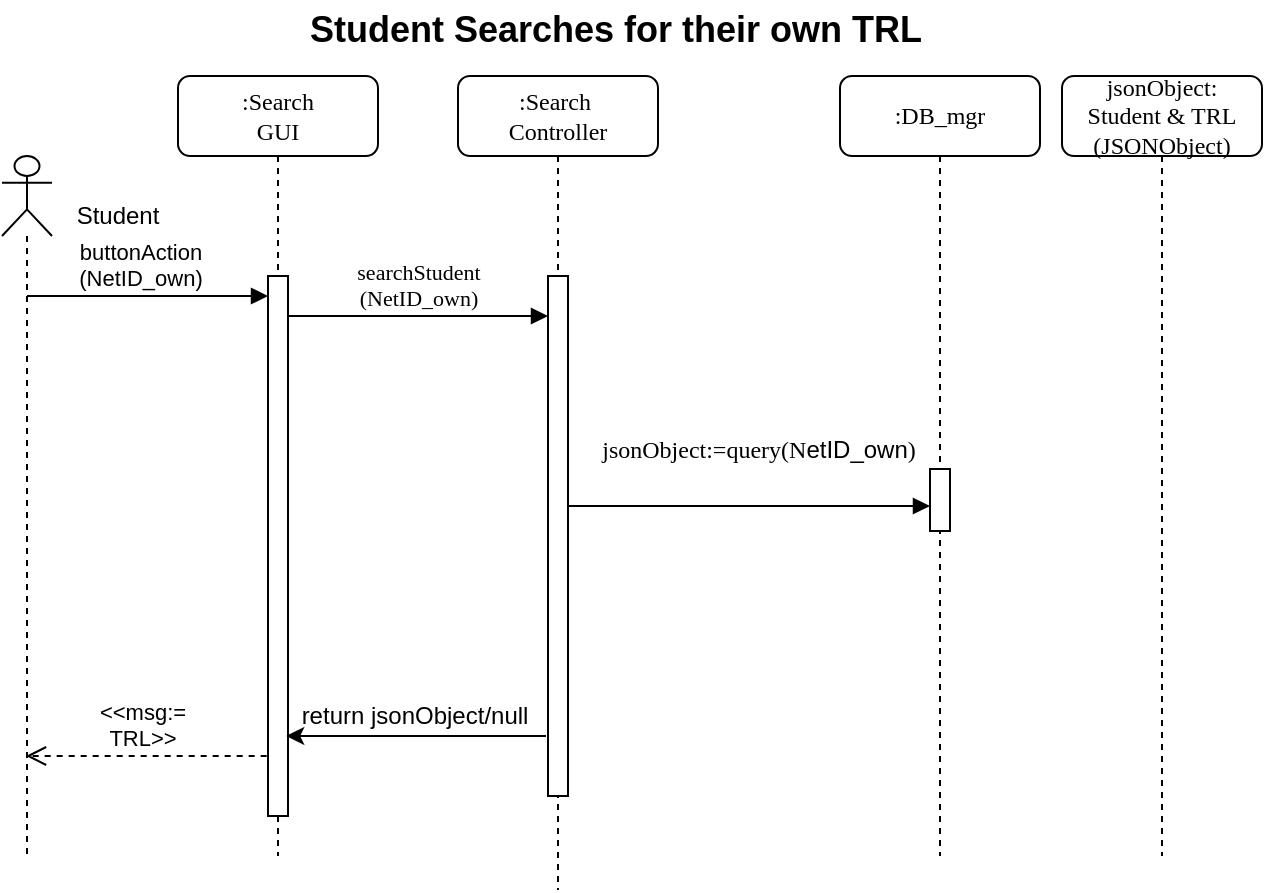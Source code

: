 <mxfile version="13.8.7" type="github">
  <diagram id="Db7fop5tAjxbHlBxqUiZ" name="Page-1">
    <mxGraphModel dx="1185" dy="635" grid="0" gridSize="10" guides="1" tooltips="1" connect="1" arrows="1" fold="1" page="0" pageScale="1" pageWidth="827" pageHeight="1169" math="0" shadow="0">
      <root>
        <mxCell id="0" />
        <mxCell id="1" parent="0" />
        <mxCell id="awRcWHWMJAOxw8kicj64-1" value=":Search&amp;nbsp;&lt;br&gt;Controller" style="shape=umlLifeline;perimeter=lifelinePerimeter;whiteSpace=wrap;html=1;container=1;collapsible=0;recursiveResize=0;outlineConnect=0;rounded=1;shadow=0;comic=0;labelBackgroundColor=none;strokeWidth=1;fontFamily=Verdana;fontSize=12;align=center;" parent="1" vertex="1">
          <mxGeometry x="318" y="90" width="100" height="407" as="geometry" />
        </mxCell>
        <mxCell id="awRcWHWMJAOxw8kicj64-2" value="" style="html=1;points=[];perimeter=orthogonalPerimeter;rounded=0;shadow=0;comic=0;labelBackgroundColor=none;strokeWidth=1;fontFamily=Verdana;fontSize=12;align=center;" parent="awRcWHWMJAOxw8kicj64-1" vertex="1">
          <mxGeometry x="45" y="100" width="10" height="260" as="geometry" />
        </mxCell>
        <mxCell id="awRcWHWMJAOxw8kicj64-3" value=":DB_mgr" style="shape=umlLifeline;perimeter=lifelinePerimeter;whiteSpace=wrap;html=1;container=1;collapsible=0;recursiveResize=0;outlineConnect=0;rounded=1;shadow=0;comic=0;labelBackgroundColor=none;strokeWidth=1;fontFamily=Verdana;fontSize=12;align=center;" parent="1" vertex="1">
          <mxGeometry x="509" y="90" width="100" height="390" as="geometry" />
        </mxCell>
        <mxCell id="awRcWHWMJAOxw8kicj64-4" value="" style="html=1;points=[];perimeter=orthogonalPerimeter;rounded=0;shadow=0;comic=0;labelBackgroundColor=none;strokeWidth=1;fontFamily=Verdana;fontSize=12;align=center;" parent="awRcWHWMJAOxw8kicj64-3" vertex="1">
          <mxGeometry x="45" y="196.5" width="10" height="31" as="geometry" />
        </mxCell>
        <mxCell id="awRcWHWMJAOxw8kicj64-8" value=":Search&lt;br&gt;GUI" style="shape=umlLifeline;perimeter=lifelinePerimeter;whiteSpace=wrap;html=1;container=1;collapsible=0;recursiveResize=0;outlineConnect=0;rounded=1;shadow=0;comic=0;labelBackgroundColor=none;strokeWidth=1;fontFamily=Verdana;fontSize=12;align=center;" parent="1" vertex="1">
          <mxGeometry x="178" y="90" width="100" height="390" as="geometry" />
        </mxCell>
        <mxCell id="awRcWHWMJAOxw8kicj64-9" value="" style="html=1;points=[];perimeter=orthogonalPerimeter;rounded=0;shadow=0;comic=0;labelBackgroundColor=none;strokeWidth=1;fontFamily=Verdana;fontSize=12;align=center;" parent="awRcWHWMJAOxw8kicj64-8" vertex="1">
          <mxGeometry x="45" y="100" width="10" height="270" as="geometry" />
        </mxCell>
        <mxCell id="awRcWHWMJAOxw8kicj64-10" value="searchStudent&lt;br&gt;(NetID_own)" style="html=1;verticalAlign=bottom;endArrow=block;labelBackgroundColor=none;fontFamily=Verdana;fontSize=11;edgeStyle=elbowEdgeStyle;elbow=vertical;" parent="1" source="awRcWHWMJAOxw8kicj64-9" target="awRcWHWMJAOxw8kicj64-2" edge="1">
          <mxGeometry relative="1" as="geometry">
            <mxPoint x="248" y="200.06" as="sourcePoint" />
            <mxPoint x="338" y="200.06" as="targetPoint" />
            <Array as="points">
              <mxPoint x="248" y="210" />
            </Array>
          </mxGeometry>
        </mxCell>
        <mxCell id="awRcWHWMJAOxw8kicj64-11" value="jsonObject:=query(N&lt;font face=&quot;helvetica&quot;&gt;&lt;span style=&quot;background-color: rgb(255 , 255 , 255)&quot;&gt;etID_own&lt;/span&gt;&lt;/font&gt;)" style="html=1;verticalAlign=bottom;endArrow=block;labelBackgroundColor=none;fontFamily=Verdana;fontSize=12;edgeStyle=elbowEdgeStyle;elbow=vertical;" parent="1" source="awRcWHWMJAOxw8kicj64-2" target="awRcWHWMJAOxw8kicj64-4" edge="1">
          <mxGeometry x="0.05" y="19" relative="1" as="geometry">
            <mxPoint x="374" y="260" as="sourcePoint" />
            <mxPoint x="520" y="230" as="targetPoint" />
            <mxPoint as="offset" />
            <Array as="points">
              <mxPoint x="406" y="305" />
              <mxPoint x="513" y="214" />
              <mxPoint x="480" y="240" />
              <mxPoint x="380" y="260" />
            </Array>
          </mxGeometry>
        </mxCell>
        <mxCell id="awRcWHWMJAOxw8kicj64-12" value="" style="shape=umlLifeline;participant=umlActor;perimeter=lifelinePerimeter;whiteSpace=wrap;html=1;container=1;collapsible=0;recursiveResize=0;verticalAlign=top;spacingTop=36;outlineConnect=0;" parent="1" vertex="1">
          <mxGeometry x="90" y="130" width="25" height="350" as="geometry" />
        </mxCell>
        <mxCell id="awRcWHWMJAOxw8kicj64-13" value="Student" style="text;html=1;strokeColor=none;fillColor=none;align=center;verticalAlign=middle;whiteSpace=wrap;rounded=0;" parent="1" vertex="1">
          <mxGeometry x="133" y="140" width="30" height="40" as="geometry" />
        </mxCell>
        <mxCell id="awRcWHWMJAOxw8kicj64-14" value="buttonAction&lt;br&gt;(NetID_own)" style="html=1;verticalAlign=bottom;endArrow=block;" parent="1" source="awRcWHWMJAOxw8kicj64-12" target="awRcWHWMJAOxw8kicj64-9" edge="1">
          <mxGeometry x="-0.061" width="80" relative="1" as="geometry">
            <mxPoint x="105.722" y="190.88" as="sourcePoint" />
            <mxPoint x="203" y="191" as="targetPoint" />
            <mxPoint as="offset" />
            <Array as="points">
              <mxPoint x="218" y="200" />
            </Array>
          </mxGeometry>
        </mxCell>
        <mxCell id="awRcWHWMJAOxw8kicj64-15" value="&amp;lt;&amp;lt;msg:= &lt;br&gt;TRL&amp;gt;&amp;gt;" style="html=1;verticalAlign=bottom;endArrow=open;dashed=1;endSize=8;exitX=-0.067;exitY=0.955;exitDx=0;exitDy=0;exitPerimeter=0;" parent="1" edge="1">
          <mxGeometry x="0.036" relative="1" as="geometry">
            <mxPoint x="222.33" y="430.0" as="sourcePoint" />
            <mxPoint x="102" y="430.0" as="targetPoint" />
            <mxPoint as="offset" />
          </mxGeometry>
        </mxCell>
        <mxCell id="awRcWHWMJAOxw8kicj64-19" value="Student Searches for their own TRL" style="text;align=center;fontStyle=1;verticalAlign=middle;spacingLeft=3;spacingRight=3;strokeColor=none;rotatable=0;points=[[0,0.5],[1,0.5]];portConstraint=eastwest;fontSize=18;" parent="1" vertex="1">
          <mxGeometry x="117" y="52" width="560" height="26" as="geometry" />
        </mxCell>
        <mxCell id="Agd-cU4IOgBJhkq8bXhS-31" value="return jsonObject/null" style="text;html=1;align=center;verticalAlign=middle;resizable=0;points=[];autosize=1;" parent="1" vertex="1">
          <mxGeometry x="234" y="401" width="123" height="18" as="geometry" />
        </mxCell>
        <mxCell id="Agd-cU4IOgBJhkq8bXhS-32" value="" style="endArrow=classic;html=1;" parent="1" edge="1">
          <mxGeometry width="50" height="50" relative="1" as="geometry">
            <mxPoint x="362" y="420" as="sourcePoint" />
            <mxPoint x="232.1" y="420" as="targetPoint" />
          </mxGeometry>
        </mxCell>
        <mxCell id="cWFShH8OqpVN1kivZYhD-1" value="&lt;span&gt;jsonObject&lt;/span&gt;:&lt;br&gt;Student &amp;amp; TRL (JSONObject)" style="shape=umlLifeline;perimeter=lifelinePerimeter;whiteSpace=wrap;html=1;container=1;collapsible=0;recursiveResize=0;outlineConnect=0;rounded=1;shadow=0;comic=0;labelBackgroundColor=none;strokeWidth=1;fontFamily=Verdana;fontSize=12;align=center;" vertex="1" parent="1">
          <mxGeometry x="620" y="90" width="100" height="390" as="geometry" />
        </mxCell>
      </root>
    </mxGraphModel>
  </diagram>
</mxfile>
